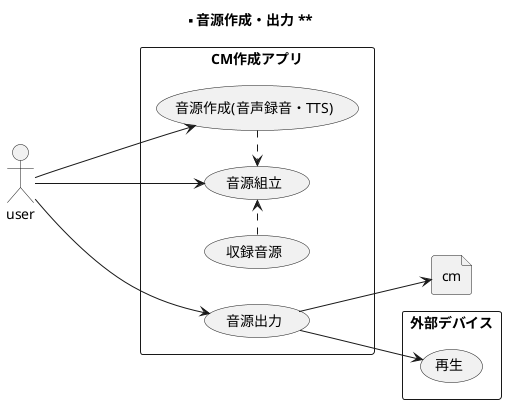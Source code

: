 @startuml u-messe version alpha

left to right direction
actor user
file cm
rectangle "CM作成アプリ" {
  usecase "音源作成(音声録音・TTS)" as u1
  usecase "音源組立" as u2
  usecase "音源出力" as u3
  usecase "収録音源" as u4
}
rectangle "外部デバイス" {
  usecase "再生" as d1
}

title ** 音源作成・出力 **
user ---> u1
user ---> u2
user ---> u3
u1 .> u2
u4 .> u2
u3 --> cm
u3 --> d1

@enduml